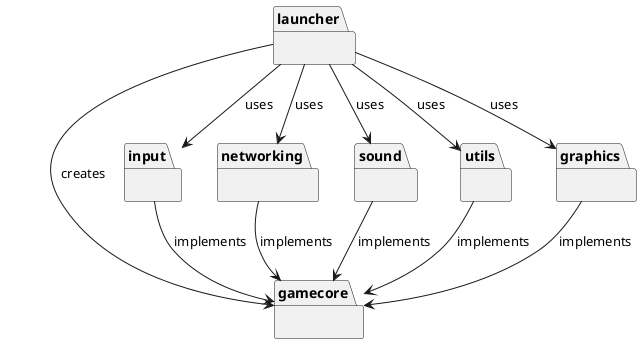@startuml

package "launcher" {
    
}

package "gamecore" {
    
}

package "input" {
    
}

package "networking" {
    
}

package "sound" {
    
}

package "utils" {
    
}

package "graphics" {
    
}

launcher --> gamecore : creates
launcher --> input : uses
launcher --> networking : uses
launcher --> sound : uses
launcher --> utils : uses
launcher --> graphics : uses

input --> gamecore : implements
networking --> gamecore : implements
sound --> gamecore : implements
utils --> gamecore : implements
graphics --> gamecore : implements

@enduml
